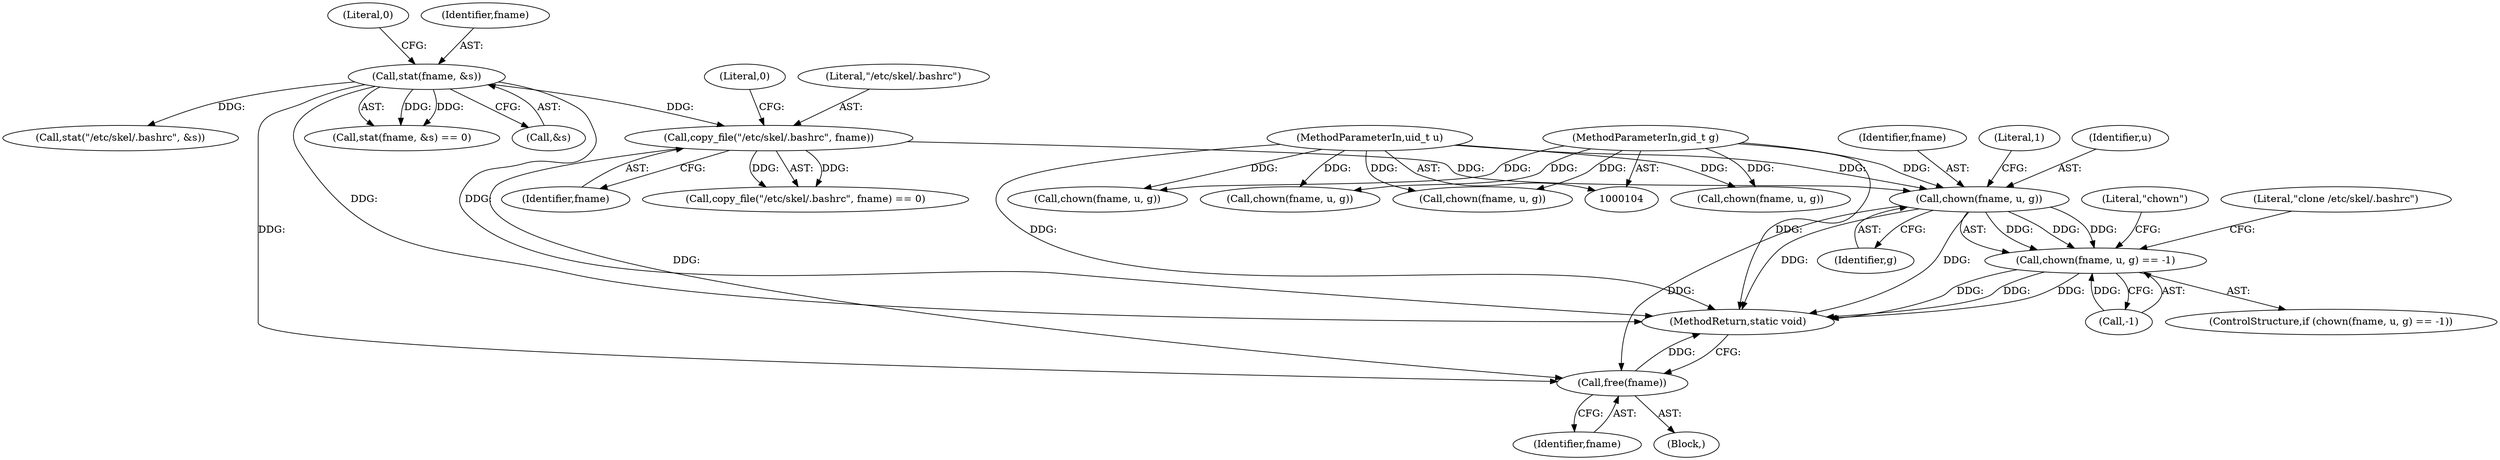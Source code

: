 digraph "0_firejail_903fd8a0789ca3cc3c21d84cd0282481515592ef_1@API" {
"1000359" [label="(Call,chown(fname, u, g))"];
"1000352" [label="(Call,copy_file(\"/etc/skel/.bashrc\", fname))"];
"1000327" [label="(Call,stat(fname, &s))"];
"1000106" [label="(MethodParameterIn,uid_t u)"];
"1000107" [label="(MethodParameterIn,gid_t g)"];
"1000358" [label="(Call,chown(fname, u, g) == -1)"];
"1000369" [label="(Call,free(fname))"];
"1000354" [label="(Identifier,fname)"];
"1000288" [label="(Call,chown(fname, u, g))"];
"1000352" [label="(Call,copy_file(\"/etc/skel/.bashrc\", fname))"];
"1000357" [label="(ControlStructure,if (chown(fname, u, g) == -1))"];
"1000370" [label="(Identifier,fname)"];
"1000371" [label="(MethodReturn,static void)"];
"1000326" [label="(Call,stat(fname, &s) == 0)"];
"1000331" [label="(Literal,0)"];
"1000187" [label="(Call,chown(fname, u, g))"];
"1000360" [label="(Identifier,fname)"];
"1000328" [label="(Identifier,fname)"];
"1000107" [label="(MethodParameterIn,gid_t g)"];
"1000358" [label="(Call,chown(fname, u, g) == -1)"];
"1000364" [label="(Literal,1)"];
"1000329" [label="(Call,&s)"];
"1000159" [label="(Call,chown(fname, u, g))"];
"1000312" [label="(Block,)"];
"1000363" [label="(Call,-1)"];
"1000366" [label="(Literal,\"chown\")"];
"1000260" [label="(Call,chown(fname, u, g))"];
"1000359" [label="(Call,chown(fname, u, g))"];
"1000369" [label="(Call,free(fname))"];
"1000327" [label="(Call,stat(fname, &s))"];
"1000335" [label="(Call,stat(\"/etc/skel/.bashrc\", &s))"];
"1000355" [label="(Literal,0)"];
"1000353" [label="(Literal,\"/etc/skel/.bashrc\")"];
"1000106" [label="(MethodParameterIn,uid_t u)"];
"1000351" [label="(Call,copy_file(\"/etc/skel/.bashrc\", fname) == 0)"];
"1000361" [label="(Identifier,u)"];
"1000362" [label="(Identifier,g)"];
"1000368" [label="(Literal,\"clone /etc/skel/.bashrc\")"];
"1000359" -> "1000358"  [label="AST: "];
"1000359" -> "1000362"  [label="CFG: "];
"1000360" -> "1000359"  [label="AST: "];
"1000361" -> "1000359"  [label="AST: "];
"1000362" -> "1000359"  [label="AST: "];
"1000364" -> "1000359"  [label="CFG: "];
"1000359" -> "1000371"  [label="DDG: "];
"1000359" -> "1000371"  [label="DDG: "];
"1000359" -> "1000358"  [label="DDG: "];
"1000359" -> "1000358"  [label="DDG: "];
"1000359" -> "1000358"  [label="DDG: "];
"1000352" -> "1000359"  [label="DDG: "];
"1000106" -> "1000359"  [label="DDG: "];
"1000107" -> "1000359"  [label="DDG: "];
"1000359" -> "1000369"  [label="DDG: "];
"1000352" -> "1000351"  [label="AST: "];
"1000352" -> "1000354"  [label="CFG: "];
"1000353" -> "1000352"  [label="AST: "];
"1000354" -> "1000352"  [label="AST: "];
"1000355" -> "1000352"  [label="CFG: "];
"1000352" -> "1000351"  [label="DDG: "];
"1000352" -> "1000351"  [label="DDG: "];
"1000327" -> "1000352"  [label="DDG: "];
"1000352" -> "1000369"  [label="DDG: "];
"1000327" -> "1000326"  [label="AST: "];
"1000327" -> "1000329"  [label="CFG: "];
"1000328" -> "1000327"  [label="AST: "];
"1000329" -> "1000327"  [label="AST: "];
"1000331" -> "1000327"  [label="CFG: "];
"1000327" -> "1000371"  [label="DDG: "];
"1000327" -> "1000371"  [label="DDG: "];
"1000327" -> "1000326"  [label="DDG: "];
"1000327" -> "1000326"  [label="DDG: "];
"1000327" -> "1000335"  [label="DDG: "];
"1000327" -> "1000369"  [label="DDG: "];
"1000106" -> "1000104"  [label="AST: "];
"1000106" -> "1000371"  [label="DDG: "];
"1000106" -> "1000159"  [label="DDG: "];
"1000106" -> "1000187"  [label="DDG: "];
"1000106" -> "1000260"  [label="DDG: "];
"1000106" -> "1000288"  [label="DDG: "];
"1000107" -> "1000104"  [label="AST: "];
"1000107" -> "1000371"  [label="DDG: "];
"1000107" -> "1000159"  [label="DDG: "];
"1000107" -> "1000187"  [label="DDG: "];
"1000107" -> "1000260"  [label="DDG: "];
"1000107" -> "1000288"  [label="DDG: "];
"1000358" -> "1000357"  [label="AST: "];
"1000358" -> "1000363"  [label="CFG: "];
"1000363" -> "1000358"  [label="AST: "];
"1000366" -> "1000358"  [label="CFG: "];
"1000368" -> "1000358"  [label="CFG: "];
"1000358" -> "1000371"  [label="DDG: "];
"1000358" -> "1000371"  [label="DDG: "];
"1000358" -> "1000371"  [label="DDG: "];
"1000363" -> "1000358"  [label="DDG: "];
"1000369" -> "1000312"  [label="AST: "];
"1000369" -> "1000370"  [label="CFG: "];
"1000370" -> "1000369"  [label="AST: "];
"1000371" -> "1000369"  [label="CFG: "];
"1000369" -> "1000371"  [label="DDG: "];
}
